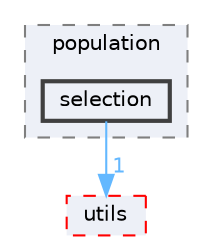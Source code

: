 digraph "lib/population/include/genixx/population/selection"
{
 // LATEX_PDF_SIZE
  bgcolor="transparent";
  edge [fontname=Helvetica,fontsize=10,labelfontname=Helvetica,labelfontsize=10];
  node [fontname=Helvetica,fontsize=10,shape=box,height=0.2,width=0.4];
  compound=true
  subgraph clusterdir_975d0452b3a0169d102cbca1eed793e9 {
    graph [ bgcolor="#edf0f7", pencolor="grey50", label="population", fontname=Helvetica,fontsize=10 style="filled,dashed", URL="dir_975d0452b3a0169d102cbca1eed793e9.html",tooltip=""]
  dir_50c0fe7dedb60ef13073a026b695df62 [label="selection", fillcolor="#edf0f7", color="grey25", style="filled,bold", URL="dir_50c0fe7dedb60ef13073a026b695df62.html",tooltip=""];
  }
  dir_4ce02b87227cef1244bdd1fa3b12a08b [label="utils", fillcolor="#edf0f7", color="red", style="filled,dashed", URL="dir_4ce02b87227cef1244bdd1fa3b12a08b.html",tooltip=""];
  dir_50c0fe7dedb60ef13073a026b695df62->dir_4ce02b87227cef1244bdd1fa3b12a08b [headlabel="1", labeldistance=1.5 headhref="dir_000015_000016.html" color="steelblue1" fontcolor="steelblue1"];
}
